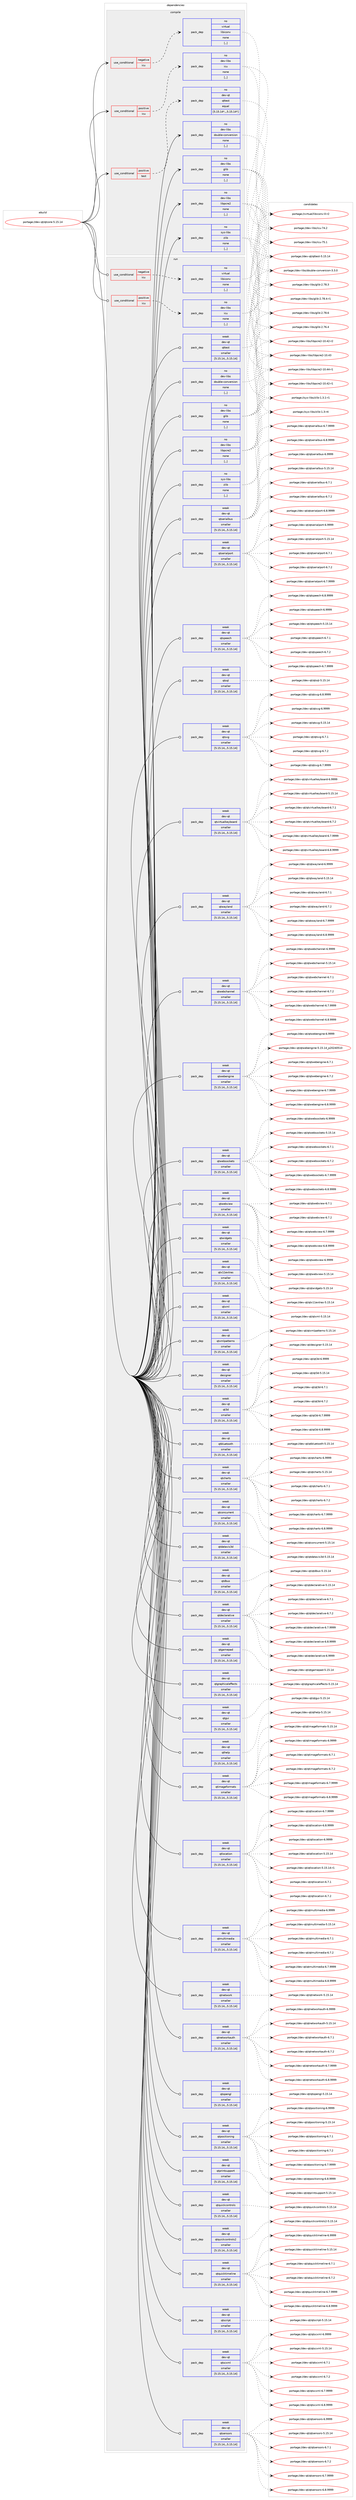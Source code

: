 digraph prolog {

# *************
# Graph options
# *************

newrank=true;
concentrate=true;
compound=true;
graph [rankdir=LR,fontname=Helvetica,fontsize=10,ranksep=1.5];#, ranksep=2.5, nodesep=0.2];
edge  [arrowhead=vee];
node  [fontname=Helvetica,fontsize=10];

# **********
# The ebuild
# **********

subgraph cluster_leftcol {
color=gray;
rank=same;
label=<<i>ebuild</i>>;
id [label="portage://dev-qt/qtcore-5.15.14", color=red, width=4, href="../dev-qt/qtcore-5.15.14.svg"];
}

# ****************
# The dependencies
# ****************

subgraph cluster_midcol {
color=gray;
label=<<i>dependencies</i>>;
subgraph cluster_compile {
fillcolor="#eeeeee";
style=filled;
label=<<i>compile</i>>;
subgraph cond40726 {
dependency165395 [label=<<TABLE BORDER="0" CELLBORDER="1" CELLSPACING="0" CELLPADDING="4"><TR><TD ROWSPAN="3" CELLPADDING="10">use_conditional</TD></TR><TR><TD>negative</TD></TR><TR><TD>icu</TD></TR></TABLE>>, shape=none, color=red];
subgraph pack123429 {
dependency165396 [label=<<TABLE BORDER="0" CELLBORDER="1" CELLSPACING="0" CELLPADDING="4" WIDTH="220"><TR><TD ROWSPAN="6" CELLPADDING="30">pack_dep</TD></TR><TR><TD WIDTH="110">no</TD></TR><TR><TD>virtual</TD></TR><TR><TD>libiconv</TD></TR><TR><TD>none</TD></TR><TR><TD>[,,]</TD></TR></TABLE>>, shape=none, color=blue];
}
dependency165395:e -> dependency165396:w [weight=20,style="dashed",arrowhead="vee"];
}
id:e -> dependency165395:w [weight=20,style="solid",arrowhead="vee"];
subgraph cond40727 {
dependency165397 [label=<<TABLE BORDER="0" CELLBORDER="1" CELLSPACING="0" CELLPADDING="4"><TR><TD ROWSPAN="3" CELLPADDING="10">use_conditional</TD></TR><TR><TD>positive</TD></TR><TR><TD>icu</TD></TR></TABLE>>, shape=none, color=red];
subgraph pack123430 {
dependency165398 [label=<<TABLE BORDER="0" CELLBORDER="1" CELLSPACING="0" CELLPADDING="4" WIDTH="220"><TR><TD ROWSPAN="6" CELLPADDING="30">pack_dep</TD></TR><TR><TD WIDTH="110">no</TD></TR><TR><TD>dev-libs</TD></TR><TR><TD>icu</TD></TR><TR><TD>none</TD></TR><TR><TD>[,,]</TD></TR></TABLE>>, shape=none, color=blue];
}
dependency165397:e -> dependency165398:w [weight=20,style="dashed",arrowhead="vee"];
}
id:e -> dependency165397:w [weight=20,style="solid",arrowhead="vee"];
subgraph cond40728 {
dependency165399 [label=<<TABLE BORDER="0" CELLBORDER="1" CELLSPACING="0" CELLPADDING="4"><TR><TD ROWSPAN="3" CELLPADDING="10">use_conditional</TD></TR><TR><TD>positive</TD></TR><TR><TD>test</TD></TR></TABLE>>, shape=none, color=red];
subgraph pack123431 {
dependency165400 [label=<<TABLE BORDER="0" CELLBORDER="1" CELLSPACING="0" CELLPADDING="4" WIDTH="220"><TR><TD ROWSPAN="6" CELLPADDING="30">pack_dep</TD></TR><TR><TD WIDTH="110">no</TD></TR><TR><TD>dev-qt</TD></TR><TR><TD>qttest</TD></TR><TR><TD>equal</TD></TR><TR><TD>[5.15.14*,,,5.15.14*]</TD></TR></TABLE>>, shape=none, color=blue];
}
dependency165399:e -> dependency165400:w [weight=20,style="dashed",arrowhead="vee"];
}
id:e -> dependency165399:w [weight=20,style="solid",arrowhead="vee"];
subgraph pack123432 {
dependency165401 [label=<<TABLE BORDER="0" CELLBORDER="1" CELLSPACING="0" CELLPADDING="4" WIDTH="220"><TR><TD ROWSPAN="6" CELLPADDING="30">pack_dep</TD></TR><TR><TD WIDTH="110">no</TD></TR><TR><TD>dev-libs</TD></TR><TR><TD>double-conversion</TD></TR><TR><TD>none</TD></TR><TR><TD>[,,]</TD></TR></TABLE>>, shape=none, color=blue];
}
id:e -> dependency165401:w [weight=20,style="solid",arrowhead="vee"];
subgraph pack123433 {
dependency165402 [label=<<TABLE BORDER="0" CELLBORDER="1" CELLSPACING="0" CELLPADDING="4" WIDTH="220"><TR><TD ROWSPAN="6" CELLPADDING="30">pack_dep</TD></TR><TR><TD WIDTH="110">no</TD></TR><TR><TD>dev-libs</TD></TR><TR><TD>glib</TD></TR><TR><TD>none</TD></TR><TR><TD>[,,]</TD></TR></TABLE>>, shape=none, color=blue];
}
id:e -> dependency165402:w [weight=20,style="solid",arrowhead="vee"];
subgraph pack123434 {
dependency165403 [label=<<TABLE BORDER="0" CELLBORDER="1" CELLSPACING="0" CELLPADDING="4" WIDTH="220"><TR><TD ROWSPAN="6" CELLPADDING="30">pack_dep</TD></TR><TR><TD WIDTH="110">no</TD></TR><TR><TD>dev-libs</TD></TR><TR><TD>libpcre2</TD></TR><TR><TD>none</TD></TR><TR><TD>[,,]</TD></TR></TABLE>>, shape=none, color=blue];
}
id:e -> dependency165403:w [weight=20,style="solid",arrowhead="vee"];
subgraph pack123435 {
dependency165404 [label=<<TABLE BORDER="0" CELLBORDER="1" CELLSPACING="0" CELLPADDING="4" WIDTH="220"><TR><TD ROWSPAN="6" CELLPADDING="30">pack_dep</TD></TR><TR><TD WIDTH="110">no</TD></TR><TR><TD>sys-libs</TD></TR><TR><TD>zlib</TD></TR><TR><TD>none</TD></TR><TR><TD>[,,]</TD></TR></TABLE>>, shape=none, color=blue];
}
id:e -> dependency165404:w [weight=20,style="solid",arrowhead="vee"];
}
subgraph cluster_compileandrun {
fillcolor="#eeeeee";
style=filled;
label=<<i>compile and run</i>>;
}
subgraph cluster_run {
fillcolor="#eeeeee";
style=filled;
label=<<i>run</i>>;
subgraph cond40729 {
dependency165405 [label=<<TABLE BORDER="0" CELLBORDER="1" CELLSPACING="0" CELLPADDING="4"><TR><TD ROWSPAN="3" CELLPADDING="10">use_conditional</TD></TR><TR><TD>negative</TD></TR><TR><TD>icu</TD></TR></TABLE>>, shape=none, color=red];
subgraph pack123436 {
dependency165406 [label=<<TABLE BORDER="0" CELLBORDER="1" CELLSPACING="0" CELLPADDING="4" WIDTH="220"><TR><TD ROWSPAN="6" CELLPADDING="30">pack_dep</TD></TR><TR><TD WIDTH="110">no</TD></TR><TR><TD>virtual</TD></TR><TR><TD>libiconv</TD></TR><TR><TD>none</TD></TR><TR><TD>[,,]</TD></TR></TABLE>>, shape=none, color=blue];
}
dependency165405:e -> dependency165406:w [weight=20,style="dashed",arrowhead="vee"];
}
id:e -> dependency165405:w [weight=20,style="solid",arrowhead="odot"];
subgraph cond40730 {
dependency165407 [label=<<TABLE BORDER="0" CELLBORDER="1" CELLSPACING="0" CELLPADDING="4"><TR><TD ROWSPAN="3" CELLPADDING="10">use_conditional</TD></TR><TR><TD>positive</TD></TR><TR><TD>icu</TD></TR></TABLE>>, shape=none, color=red];
subgraph pack123437 {
dependency165408 [label=<<TABLE BORDER="0" CELLBORDER="1" CELLSPACING="0" CELLPADDING="4" WIDTH="220"><TR><TD ROWSPAN="6" CELLPADDING="30">pack_dep</TD></TR><TR><TD WIDTH="110">no</TD></TR><TR><TD>dev-libs</TD></TR><TR><TD>icu</TD></TR><TR><TD>none</TD></TR><TR><TD>[,,]</TD></TR></TABLE>>, shape=none, color=blue];
}
dependency165407:e -> dependency165408:w [weight=20,style="dashed",arrowhead="vee"];
}
id:e -> dependency165407:w [weight=20,style="solid",arrowhead="odot"];
subgraph pack123438 {
dependency165409 [label=<<TABLE BORDER="0" CELLBORDER="1" CELLSPACING="0" CELLPADDING="4" WIDTH="220"><TR><TD ROWSPAN="6" CELLPADDING="30">pack_dep</TD></TR><TR><TD WIDTH="110">no</TD></TR><TR><TD>dev-libs</TD></TR><TR><TD>double-conversion</TD></TR><TR><TD>none</TD></TR><TR><TD>[,,]</TD></TR></TABLE>>, shape=none, color=blue];
}
id:e -> dependency165409:w [weight=20,style="solid",arrowhead="odot"];
subgraph pack123439 {
dependency165410 [label=<<TABLE BORDER="0" CELLBORDER="1" CELLSPACING="0" CELLPADDING="4" WIDTH="220"><TR><TD ROWSPAN="6" CELLPADDING="30">pack_dep</TD></TR><TR><TD WIDTH="110">no</TD></TR><TR><TD>dev-libs</TD></TR><TR><TD>glib</TD></TR><TR><TD>none</TD></TR><TR><TD>[,,]</TD></TR></TABLE>>, shape=none, color=blue];
}
id:e -> dependency165410:w [weight=20,style="solid",arrowhead="odot"];
subgraph pack123440 {
dependency165411 [label=<<TABLE BORDER="0" CELLBORDER="1" CELLSPACING="0" CELLPADDING="4" WIDTH="220"><TR><TD ROWSPAN="6" CELLPADDING="30">pack_dep</TD></TR><TR><TD WIDTH="110">no</TD></TR><TR><TD>dev-libs</TD></TR><TR><TD>libpcre2</TD></TR><TR><TD>none</TD></TR><TR><TD>[,,]</TD></TR></TABLE>>, shape=none, color=blue];
}
id:e -> dependency165411:w [weight=20,style="solid",arrowhead="odot"];
subgraph pack123441 {
dependency165412 [label=<<TABLE BORDER="0" CELLBORDER="1" CELLSPACING="0" CELLPADDING="4" WIDTH="220"><TR><TD ROWSPAN="6" CELLPADDING="30">pack_dep</TD></TR><TR><TD WIDTH="110">no</TD></TR><TR><TD>sys-libs</TD></TR><TR><TD>zlib</TD></TR><TR><TD>none</TD></TR><TR><TD>[,,]</TD></TR></TABLE>>, shape=none, color=blue];
}
id:e -> dependency165412:w [weight=20,style="solid",arrowhead="odot"];
subgraph pack123442 {
dependency165413 [label=<<TABLE BORDER="0" CELLBORDER="1" CELLSPACING="0" CELLPADDING="4" WIDTH="220"><TR><TD ROWSPAN="6" CELLPADDING="30">pack_dep</TD></TR><TR><TD WIDTH="110">weak</TD></TR><TR><TD>dev-qt</TD></TR><TR><TD>designer</TD></TR><TR><TD>smaller</TD></TR><TR><TD>[5.15.14,,,5.15.14]</TD></TR></TABLE>>, shape=none, color=blue];
}
id:e -> dependency165413:w [weight=20,style="solid",arrowhead="odot"];
subgraph pack123443 {
dependency165414 [label=<<TABLE BORDER="0" CELLBORDER="1" CELLSPACING="0" CELLPADDING="4" WIDTH="220"><TR><TD ROWSPAN="6" CELLPADDING="30">pack_dep</TD></TR><TR><TD WIDTH="110">weak</TD></TR><TR><TD>dev-qt</TD></TR><TR><TD>qt3d</TD></TR><TR><TD>smaller</TD></TR><TR><TD>[5.15.14,,,5.15.14]</TD></TR></TABLE>>, shape=none, color=blue];
}
id:e -> dependency165414:w [weight=20,style="solid",arrowhead="odot"];
subgraph pack123444 {
dependency165415 [label=<<TABLE BORDER="0" CELLBORDER="1" CELLSPACING="0" CELLPADDING="4" WIDTH="220"><TR><TD ROWSPAN="6" CELLPADDING="30">pack_dep</TD></TR><TR><TD WIDTH="110">weak</TD></TR><TR><TD>dev-qt</TD></TR><TR><TD>qtbluetooth</TD></TR><TR><TD>smaller</TD></TR><TR><TD>[5.15.14,,,5.15.14]</TD></TR></TABLE>>, shape=none, color=blue];
}
id:e -> dependency165415:w [weight=20,style="solid",arrowhead="odot"];
subgraph pack123445 {
dependency165416 [label=<<TABLE BORDER="0" CELLBORDER="1" CELLSPACING="0" CELLPADDING="4" WIDTH="220"><TR><TD ROWSPAN="6" CELLPADDING="30">pack_dep</TD></TR><TR><TD WIDTH="110">weak</TD></TR><TR><TD>dev-qt</TD></TR><TR><TD>qtcharts</TD></TR><TR><TD>smaller</TD></TR><TR><TD>[5.15.14,,,5.15.14]</TD></TR></TABLE>>, shape=none, color=blue];
}
id:e -> dependency165416:w [weight=20,style="solid",arrowhead="odot"];
subgraph pack123446 {
dependency165417 [label=<<TABLE BORDER="0" CELLBORDER="1" CELLSPACING="0" CELLPADDING="4" WIDTH="220"><TR><TD ROWSPAN="6" CELLPADDING="30">pack_dep</TD></TR><TR><TD WIDTH="110">weak</TD></TR><TR><TD>dev-qt</TD></TR><TR><TD>qtconcurrent</TD></TR><TR><TD>smaller</TD></TR><TR><TD>[5.15.14,,,5.15.14]</TD></TR></TABLE>>, shape=none, color=blue];
}
id:e -> dependency165417:w [weight=20,style="solid",arrowhead="odot"];
subgraph pack123447 {
dependency165418 [label=<<TABLE BORDER="0" CELLBORDER="1" CELLSPACING="0" CELLPADDING="4" WIDTH="220"><TR><TD ROWSPAN="6" CELLPADDING="30">pack_dep</TD></TR><TR><TD WIDTH="110">weak</TD></TR><TR><TD>dev-qt</TD></TR><TR><TD>qtdatavis3d</TD></TR><TR><TD>smaller</TD></TR><TR><TD>[5.15.14,,,5.15.14]</TD></TR></TABLE>>, shape=none, color=blue];
}
id:e -> dependency165418:w [weight=20,style="solid",arrowhead="odot"];
subgraph pack123448 {
dependency165419 [label=<<TABLE BORDER="0" CELLBORDER="1" CELLSPACING="0" CELLPADDING="4" WIDTH="220"><TR><TD ROWSPAN="6" CELLPADDING="30">pack_dep</TD></TR><TR><TD WIDTH="110">weak</TD></TR><TR><TD>dev-qt</TD></TR><TR><TD>qtdbus</TD></TR><TR><TD>smaller</TD></TR><TR><TD>[5.15.14,,,5.15.14]</TD></TR></TABLE>>, shape=none, color=blue];
}
id:e -> dependency165419:w [weight=20,style="solid",arrowhead="odot"];
subgraph pack123449 {
dependency165420 [label=<<TABLE BORDER="0" CELLBORDER="1" CELLSPACING="0" CELLPADDING="4" WIDTH="220"><TR><TD ROWSPAN="6" CELLPADDING="30">pack_dep</TD></TR><TR><TD WIDTH="110">weak</TD></TR><TR><TD>dev-qt</TD></TR><TR><TD>qtdeclarative</TD></TR><TR><TD>smaller</TD></TR><TR><TD>[5.15.14,,,5.15.14]</TD></TR></TABLE>>, shape=none, color=blue];
}
id:e -> dependency165420:w [weight=20,style="solid",arrowhead="odot"];
subgraph pack123450 {
dependency165421 [label=<<TABLE BORDER="0" CELLBORDER="1" CELLSPACING="0" CELLPADDING="4" WIDTH="220"><TR><TD ROWSPAN="6" CELLPADDING="30">pack_dep</TD></TR><TR><TD WIDTH="110">weak</TD></TR><TR><TD>dev-qt</TD></TR><TR><TD>qtgamepad</TD></TR><TR><TD>smaller</TD></TR><TR><TD>[5.15.14,,,5.15.14]</TD></TR></TABLE>>, shape=none, color=blue];
}
id:e -> dependency165421:w [weight=20,style="solid",arrowhead="odot"];
subgraph pack123451 {
dependency165422 [label=<<TABLE BORDER="0" CELLBORDER="1" CELLSPACING="0" CELLPADDING="4" WIDTH="220"><TR><TD ROWSPAN="6" CELLPADDING="30">pack_dep</TD></TR><TR><TD WIDTH="110">weak</TD></TR><TR><TD>dev-qt</TD></TR><TR><TD>qtgraphicaleffects</TD></TR><TR><TD>smaller</TD></TR><TR><TD>[5.15.14,,,5.15.14]</TD></TR></TABLE>>, shape=none, color=blue];
}
id:e -> dependency165422:w [weight=20,style="solid",arrowhead="odot"];
subgraph pack123452 {
dependency165423 [label=<<TABLE BORDER="0" CELLBORDER="1" CELLSPACING="0" CELLPADDING="4" WIDTH="220"><TR><TD ROWSPAN="6" CELLPADDING="30">pack_dep</TD></TR><TR><TD WIDTH="110">weak</TD></TR><TR><TD>dev-qt</TD></TR><TR><TD>qtgui</TD></TR><TR><TD>smaller</TD></TR><TR><TD>[5.15.14,,,5.15.14]</TD></TR></TABLE>>, shape=none, color=blue];
}
id:e -> dependency165423:w [weight=20,style="solid",arrowhead="odot"];
subgraph pack123453 {
dependency165424 [label=<<TABLE BORDER="0" CELLBORDER="1" CELLSPACING="0" CELLPADDING="4" WIDTH="220"><TR><TD ROWSPAN="6" CELLPADDING="30">pack_dep</TD></TR><TR><TD WIDTH="110">weak</TD></TR><TR><TD>dev-qt</TD></TR><TR><TD>qthelp</TD></TR><TR><TD>smaller</TD></TR><TR><TD>[5.15.14,,,5.15.14]</TD></TR></TABLE>>, shape=none, color=blue];
}
id:e -> dependency165424:w [weight=20,style="solid",arrowhead="odot"];
subgraph pack123454 {
dependency165425 [label=<<TABLE BORDER="0" CELLBORDER="1" CELLSPACING="0" CELLPADDING="4" WIDTH="220"><TR><TD ROWSPAN="6" CELLPADDING="30">pack_dep</TD></TR><TR><TD WIDTH="110">weak</TD></TR><TR><TD>dev-qt</TD></TR><TR><TD>qtimageformats</TD></TR><TR><TD>smaller</TD></TR><TR><TD>[5.15.14,,,5.15.14]</TD></TR></TABLE>>, shape=none, color=blue];
}
id:e -> dependency165425:w [weight=20,style="solid",arrowhead="odot"];
subgraph pack123455 {
dependency165426 [label=<<TABLE BORDER="0" CELLBORDER="1" CELLSPACING="0" CELLPADDING="4" WIDTH="220"><TR><TD ROWSPAN="6" CELLPADDING="30">pack_dep</TD></TR><TR><TD WIDTH="110">weak</TD></TR><TR><TD>dev-qt</TD></TR><TR><TD>qtlocation</TD></TR><TR><TD>smaller</TD></TR><TR><TD>[5.15.14,,,5.15.14]</TD></TR></TABLE>>, shape=none, color=blue];
}
id:e -> dependency165426:w [weight=20,style="solid",arrowhead="odot"];
subgraph pack123456 {
dependency165427 [label=<<TABLE BORDER="0" CELLBORDER="1" CELLSPACING="0" CELLPADDING="4" WIDTH="220"><TR><TD ROWSPAN="6" CELLPADDING="30">pack_dep</TD></TR><TR><TD WIDTH="110">weak</TD></TR><TR><TD>dev-qt</TD></TR><TR><TD>qtmultimedia</TD></TR><TR><TD>smaller</TD></TR><TR><TD>[5.15.14,,,5.15.14]</TD></TR></TABLE>>, shape=none, color=blue];
}
id:e -> dependency165427:w [weight=20,style="solid",arrowhead="odot"];
subgraph pack123457 {
dependency165428 [label=<<TABLE BORDER="0" CELLBORDER="1" CELLSPACING="0" CELLPADDING="4" WIDTH="220"><TR><TD ROWSPAN="6" CELLPADDING="30">pack_dep</TD></TR><TR><TD WIDTH="110">weak</TD></TR><TR><TD>dev-qt</TD></TR><TR><TD>qtnetwork</TD></TR><TR><TD>smaller</TD></TR><TR><TD>[5.15.14,,,5.15.14]</TD></TR></TABLE>>, shape=none, color=blue];
}
id:e -> dependency165428:w [weight=20,style="solid",arrowhead="odot"];
subgraph pack123458 {
dependency165429 [label=<<TABLE BORDER="0" CELLBORDER="1" CELLSPACING="0" CELLPADDING="4" WIDTH="220"><TR><TD ROWSPAN="6" CELLPADDING="30">pack_dep</TD></TR><TR><TD WIDTH="110">weak</TD></TR><TR><TD>dev-qt</TD></TR><TR><TD>qtnetworkauth</TD></TR><TR><TD>smaller</TD></TR><TR><TD>[5.15.14,,,5.15.14]</TD></TR></TABLE>>, shape=none, color=blue];
}
id:e -> dependency165429:w [weight=20,style="solid",arrowhead="odot"];
subgraph pack123459 {
dependency165430 [label=<<TABLE BORDER="0" CELLBORDER="1" CELLSPACING="0" CELLPADDING="4" WIDTH="220"><TR><TD ROWSPAN="6" CELLPADDING="30">pack_dep</TD></TR><TR><TD WIDTH="110">weak</TD></TR><TR><TD>dev-qt</TD></TR><TR><TD>qtopengl</TD></TR><TR><TD>smaller</TD></TR><TR><TD>[5.15.14,,,5.15.14]</TD></TR></TABLE>>, shape=none, color=blue];
}
id:e -> dependency165430:w [weight=20,style="solid",arrowhead="odot"];
subgraph pack123460 {
dependency165431 [label=<<TABLE BORDER="0" CELLBORDER="1" CELLSPACING="0" CELLPADDING="4" WIDTH="220"><TR><TD ROWSPAN="6" CELLPADDING="30">pack_dep</TD></TR><TR><TD WIDTH="110">weak</TD></TR><TR><TD>dev-qt</TD></TR><TR><TD>qtpositioning</TD></TR><TR><TD>smaller</TD></TR><TR><TD>[5.15.14,,,5.15.14]</TD></TR></TABLE>>, shape=none, color=blue];
}
id:e -> dependency165431:w [weight=20,style="solid",arrowhead="odot"];
subgraph pack123461 {
dependency165432 [label=<<TABLE BORDER="0" CELLBORDER="1" CELLSPACING="0" CELLPADDING="4" WIDTH="220"><TR><TD ROWSPAN="6" CELLPADDING="30">pack_dep</TD></TR><TR><TD WIDTH="110">weak</TD></TR><TR><TD>dev-qt</TD></TR><TR><TD>qtprintsupport</TD></TR><TR><TD>smaller</TD></TR><TR><TD>[5.15.14,,,5.15.14]</TD></TR></TABLE>>, shape=none, color=blue];
}
id:e -> dependency165432:w [weight=20,style="solid",arrowhead="odot"];
subgraph pack123462 {
dependency165433 [label=<<TABLE BORDER="0" CELLBORDER="1" CELLSPACING="0" CELLPADDING="4" WIDTH="220"><TR><TD ROWSPAN="6" CELLPADDING="30">pack_dep</TD></TR><TR><TD WIDTH="110">weak</TD></TR><TR><TD>dev-qt</TD></TR><TR><TD>qtquickcontrols</TD></TR><TR><TD>smaller</TD></TR><TR><TD>[5.15.14,,,5.15.14]</TD></TR></TABLE>>, shape=none, color=blue];
}
id:e -> dependency165433:w [weight=20,style="solid",arrowhead="odot"];
subgraph pack123463 {
dependency165434 [label=<<TABLE BORDER="0" CELLBORDER="1" CELLSPACING="0" CELLPADDING="4" WIDTH="220"><TR><TD ROWSPAN="6" CELLPADDING="30">pack_dep</TD></TR><TR><TD WIDTH="110">weak</TD></TR><TR><TD>dev-qt</TD></TR><TR><TD>qtquickcontrols2</TD></TR><TR><TD>smaller</TD></TR><TR><TD>[5.15.14,,,5.15.14]</TD></TR></TABLE>>, shape=none, color=blue];
}
id:e -> dependency165434:w [weight=20,style="solid",arrowhead="odot"];
subgraph pack123464 {
dependency165435 [label=<<TABLE BORDER="0" CELLBORDER="1" CELLSPACING="0" CELLPADDING="4" WIDTH="220"><TR><TD ROWSPAN="6" CELLPADDING="30">pack_dep</TD></TR><TR><TD WIDTH="110">weak</TD></TR><TR><TD>dev-qt</TD></TR><TR><TD>qtquicktimeline</TD></TR><TR><TD>smaller</TD></TR><TR><TD>[5.15.14,,,5.15.14]</TD></TR></TABLE>>, shape=none, color=blue];
}
id:e -> dependency165435:w [weight=20,style="solid",arrowhead="odot"];
subgraph pack123465 {
dependency165436 [label=<<TABLE BORDER="0" CELLBORDER="1" CELLSPACING="0" CELLPADDING="4" WIDTH="220"><TR><TD ROWSPAN="6" CELLPADDING="30">pack_dep</TD></TR><TR><TD WIDTH="110">weak</TD></TR><TR><TD>dev-qt</TD></TR><TR><TD>qtscript</TD></TR><TR><TD>smaller</TD></TR><TR><TD>[5.15.14,,,5.15.14]</TD></TR></TABLE>>, shape=none, color=blue];
}
id:e -> dependency165436:w [weight=20,style="solid",arrowhead="odot"];
subgraph pack123466 {
dependency165437 [label=<<TABLE BORDER="0" CELLBORDER="1" CELLSPACING="0" CELLPADDING="4" WIDTH="220"><TR><TD ROWSPAN="6" CELLPADDING="30">pack_dep</TD></TR><TR><TD WIDTH="110">weak</TD></TR><TR><TD>dev-qt</TD></TR><TR><TD>qtscxml</TD></TR><TR><TD>smaller</TD></TR><TR><TD>[5.15.14,,,5.15.14]</TD></TR></TABLE>>, shape=none, color=blue];
}
id:e -> dependency165437:w [weight=20,style="solid",arrowhead="odot"];
subgraph pack123467 {
dependency165438 [label=<<TABLE BORDER="0" CELLBORDER="1" CELLSPACING="0" CELLPADDING="4" WIDTH="220"><TR><TD ROWSPAN="6" CELLPADDING="30">pack_dep</TD></TR><TR><TD WIDTH="110">weak</TD></TR><TR><TD>dev-qt</TD></TR><TR><TD>qtsensors</TD></TR><TR><TD>smaller</TD></TR><TR><TD>[5.15.14,,,5.15.14]</TD></TR></TABLE>>, shape=none, color=blue];
}
id:e -> dependency165438:w [weight=20,style="solid",arrowhead="odot"];
subgraph pack123468 {
dependency165439 [label=<<TABLE BORDER="0" CELLBORDER="1" CELLSPACING="0" CELLPADDING="4" WIDTH="220"><TR><TD ROWSPAN="6" CELLPADDING="30">pack_dep</TD></TR><TR><TD WIDTH="110">weak</TD></TR><TR><TD>dev-qt</TD></TR><TR><TD>qtserialbus</TD></TR><TR><TD>smaller</TD></TR><TR><TD>[5.15.14,,,5.15.14]</TD></TR></TABLE>>, shape=none, color=blue];
}
id:e -> dependency165439:w [weight=20,style="solid",arrowhead="odot"];
subgraph pack123469 {
dependency165440 [label=<<TABLE BORDER="0" CELLBORDER="1" CELLSPACING="0" CELLPADDING="4" WIDTH="220"><TR><TD ROWSPAN="6" CELLPADDING="30">pack_dep</TD></TR><TR><TD WIDTH="110">weak</TD></TR><TR><TD>dev-qt</TD></TR><TR><TD>qtserialport</TD></TR><TR><TD>smaller</TD></TR><TR><TD>[5.15.14,,,5.15.14]</TD></TR></TABLE>>, shape=none, color=blue];
}
id:e -> dependency165440:w [weight=20,style="solid",arrowhead="odot"];
subgraph pack123470 {
dependency165441 [label=<<TABLE BORDER="0" CELLBORDER="1" CELLSPACING="0" CELLPADDING="4" WIDTH="220"><TR><TD ROWSPAN="6" CELLPADDING="30">pack_dep</TD></TR><TR><TD WIDTH="110">weak</TD></TR><TR><TD>dev-qt</TD></TR><TR><TD>qtspeech</TD></TR><TR><TD>smaller</TD></TR><TR><TD>[5.15.14,,,5.15.14]</TD></TR></TABLE>>, shape=none, color=blue];
}
id:e -> dependency165441:w [weight=20,style="solid",arrowhead="odot"];
subgraph pack123471 {
dependency165442 [label=<<TABLE BORDER="0" CELLBORDER="1" CELLSPACING="0" CELLPADDING="4" WIDTH="220"><TR><TD ROWSPAN="6" CELLPADDING="30">pack_dep</TD></TR><TR><TD WIDTH="110">weak</TD></TR><TR><TD>dev-qt</TD></TR><TR><TD>qtsql</TD></TR><TR><TD>smaller</TD></TR><TR><TD>[5.15.14,,,5.15.14]</TD></TR></TABLE>>, shape=none, color=blue];
}
id:e -> dependency165442:w [weight=20,style="solid",arrowhead="odot"];
subgraph pack123472 {
dependency165443 [label=<<TABLE BORDER="0" CELLBORDER="1" CELLSPACING="0" CELLPADDING="4" WIDTH="220"><TR><TD ROWSPAN="6" CELLPADDING="30">pack_dep</TD></TR><TR><TD WIDTH="110">weak</TD></TR><TR><TD>dev-qt</TD></TR><TR><TD>qtsvg</TD></TR><TR><TD>smaller</TD></TR><TR><TD>[5.15.14,,,5.15.14]</TD></TR></TABLE>>, shape=none, color=blue];
}
id:e -> dependency165443:w [weight=20,style="solid",arrowhead="odot"];
subgraph pack123473 {
dependency165444 [label=<<TABLE BORDER="0" CELLBORDER="1" CELLSPACING="0" CELLPADDING="4" WIDTH="220"><TR><TD ROWSPAN="6" CELLPADDING="30">pack_dep</TD></TR><TR><TD WIDTH="110">weak</TD></TR><TR><TD>dev-qt</TD></TR><TR><TD>qttest</TD></TR><TR><TD>smaller</TD></TR><TR><TD>[5.15.14,,,5.15.14]</TD></TR></TABLE>>, shape=none, color=blue];
}
id:e -> dependency165444:w [weight=20,style="solid",arrowhead="odot"];
subgraph pack123474 {
dependency165445 [label=<<TABLE BORDER="0" CELLBORDER="1" CELLSPACING="0" CELLPADDING="4" WIDTH="220"><TR><TD ROWSPAN="6" CELLPADDING="30">pack_dep</TD></TR><TR><TD WIDTH="110">weak</TD></TR><TR><TD>dev-qt</TD></TR><TR><TD>qtvirtualkeyboard</TD></TR><TR><TD>smaller</TD></TR><TR><TD>[5.15.14,,,5.15.14]</TD></TR></TABLE>>, shape=none, color=blue];
}
id:e -> dependency165445:w [weight=20,style="solid",arrowhead="odot"];
subgraph pack123475 {
dependency165446 [label=<<TABLE BORDER="0" CELLBORDER="1" CELLSPACING="0" CELLPADDING="4" WIDTH="220"><TR><TD ROWSPAN="6" CELLPADDING="30">pack_dep</TD></TR><TR><TD WIDTH="110">weak</TD></TR><TR><TD>dev-qt</TD></TR><TR><TD>qtwayland</TD></TR><TR><TD>smaller</TD></TR><TR><TD>[5.15.14,,,5.15.14]</TD></TR></TABLE>>, shape=none, color=blue];
}
id:e -> dependency165446:w [weight=20,style="solid",arrowhead="odot"];
subgraph pack123476 {
dependency165447 [label=<<TABLE BORDER="0" CELLBORDER="1" CELLSPACING="0" CELLPADDING="4" WIDTH="220"><TR><TD ROWSPAN="6" CELLPADDING="30">pack_dep</TD></TR><TR><TD WIDTH="110">weak</TD></TR><TR><TD>dev-qt</TD></TR><TR><TD>qtwebchannel</TD></TR><TR><TD>smaller</TD></TR><TR><TD>[5.15.14,,,5.15.14]</TD></TR></TABLE>>, shape=none, color=blue];
}
id:e -> dependency165447:w [weight=20,style="solid",arrowhead="odot"];
subgraph pack123477 {
dependency165448 [label=<<TABLE BORDER="0" CELLBORDER="1" CELLSPACING="0" CELLPADDING="4" WIDTH="220"><TR><TD ROWSPAN="6" CELLPADDING="30">pack_dep</TD></TR><TR><TD WIDTH="110">weak</TD></TR><TR><TD>dev-qt</TD></TR><TR><TD>qtwebengine</TD></TR><TR><TD>smaller</TD></TR><TR><TD>[5.15.14,,,5.15.14]</TD></TR></TABLE>>, shape=none, color=blue];
}
id:e -> dependency165448:w [weight=20,style="solid",arrowhead="odot"];
subgraph pack123478 {
dependency165449 [label=<<TABLE BORDER="0" CELLBORDER="1" CELLSPACING="0" CELLPADDING="4" WIDTH="220"><TR><TD ROWSPAN="6" CELLPADDING="30">pack_dep</TD></TR><TR><TD WIDTH="110">weak</TD></TR><TR><TD>dev-qt</TD></TR><TR><TD>qtwebsockets</TD></TR><TR><TD>smaller</TD></TR><TR><TD>[5.15.14,,,5.15.14]</TD></TR></TABLE>>, shape=none, color=blue];
}
id:e -> dependency165449:w [weight=20,style="solid",arrowhead="odot"];
subgraph pack123479 {
dependency165450 [label=<<TABLE BORDER="0" CELLBORDER="1" CELLSPACING="0" CELLPADDING="4" WIDTH="220"><TR><TD ROWSPAN="6" CELLPADDING="30">pack_dep</TD></TR><TR><TD WIDTH="110">weak</TD></TR><TR><TD>dev-qt</TD></TR><TR><TD>qtwebview</TD></TR><TR><TD>smaller</TD></TR><TR><TD>[5.15.14,,,5.15.14]</TD></TR></TABLE>>, shape=none, color=blue];
}
id:e -> dependency165450:w [weight=20,style="solid",arrowhead="odot"];
subgraph pack123480 {
dependency165451 [label=<<TABLE BORDER="0" CELLBORDER="1" CELLSPACING="0" CELLPADDING="4" WIDTH="220"><TR><TD ROWSPAN="6" CELLPADDING="30">pack_dep</TD></TR><TR><TD WIDTH="110">weak</TD></TR><TR><TD>dev-qt</TD></TR><TR><TD>qtwidgets</TD></TR><TR><TD>smaller</TD></TR><TR><TD>[5.15.14,,,5.15.14]</TD></TR></TABLE>>, shape=none, color=blue];
}
id:e -> dependency165451:w [weight=20,style="solid",arrowhead="odot"];
subgraph pack123481 {
dependency165452 [label=<<TABLE BORDER="0" CELLBORDER="1" CELLSPACING="0" CELLPADDING="4" WIDTH="220"><TR><TD ROWSPAN="6" CELLPADDING="30">pack_dep</TD></TR><TR><TD WIDTH="110">weak</TD></TR><TR><TD>dev-qt</TD></TR><TR><TD>qtx11extras</TD></TR><TR><TD>smaller</TD></TR><TR><TD>[5.15.14,,,5.15.14]</TD></TR></TABLE>>, shape=none, color=blue];
}
id:e -> dependency165452:w [weight=20,style="solid",arrowhead="odot"];
subgraph pack123482 {
dependency165453 [label=<<TABLE BORDER="0" CELLBORDER="1" CELLSPACING="0" CELLPADDING="4" WIDTH="220"><TR><TD ROWSPAN="6" CELLPADDING="30">pack_dep</TD></TR><TR><TD WIDTH="110">weak</TD></TR><TR><TD>dev-qt</TD></TR><TR><TD>qtxml</TD></TR><TR><TD>smaller</TD></TR><TR><TD>[5.15.14,,,5.15.14]</TD></TR></TABLE>>, shape=none, color=blue];
}
id:e -> dependency165453:w [weight=20,style="solid",arrowhead="odot"];
subgraph pack123483 {
dependency165454 [label=<<TABLE BORDER="0" CELLBORDER="1" CELLSPACING="0" CELLPADDING="4" WIDTH="220"><TR><TD ROWSPAN="6" CELLPADDING="30">pack_dep</TD></TR><TR><TD WIDTH="110">weak</TD></TR><TR><TD>dev-qt</TD></TR><TR><TD>qtxmlpatterns</TD></TR><TR><TD>smaller</TD></TR><TR><TD>[5.15.14,,,5.15.14]</TD></TR></TABLE>>, shape=none, color=blue];
}
id:e -> dependency165454:w [weight=20,style="solid",arrowhead="odot"];
}
}

# **************
# The candidates
# **************

subgraph cluster_choices {
rank=same;
color=gray;
label=<<i>candidates</i>>;

subgraph choice123429 {
color=black;
nodesep=1;
choice1181051141161179710847108105981059911111011845484511450 [label="portage://virtual/libiconv-0-r2", color=red, width=4,href="../virtual/libiconv-0-r2.svg"];
dependency165396:e -> choice1181051141161179710847108105981059911111011845484511450:w [style=dotted,weight="100"];
}
subgraph choice123430 {
color=black;
nodesep=1;
choice100101118451081059811547105991174555524650 [label="portage://dev-libs/icu-74.2", color=red, width=4,href="../dev-libs/icu-74.2.svg"];
choice100101118451081059811547105991174555534649 [label="portage://dev-libs/icu-75.1", color=red, width=4,href="../dev-libs/icu-75.1.svg"];
dependency165398:e -> choice100101118451081059811547105991174555524650:w [style=dotted,weight="100"];
dependency165398:e -> choice100101118451081059811547105991174555534649:w [style=dotted,weight="100"];
}
subgraph choice123431 {
color=black;
nodesep=1;
choice10010111845113116471131161161011151164553464953464952 [label="portage://dev-qt/qttest-5.15.14", color=red, width=4,href="../dev-qt/qttest-5.15.14.svg"];
dependency165400:e -> choice10010111845113116471131161161011151164553464953464952:w [style=dotted,weight="100"];
}
subgraph choice123432 {
color=black;
nodesep=1;
choice100101118451081059811547100111117981081014599111110118101114115105111110455146514648 [label="portage://dev-libs/double-conversion-3.3.0", color=red, width=4,href="../dev-libs/double-conversion-3.3.0.svg"];
dependency165401:e -> choice100101118451081059811547100111117981081014599111110118101114115105111110455146514648:w [style=dotted,weight="100"];
}
subgraph choice123433 {
color=black;
nodesep=1;
choice1001011184510810598115471031081059845504655544652 [label="portage://dev-libs/glib-2.76.4", color=red, width=4,href="../dev-libs/glib-2.76.4.svg"];
choice1001011184510810598115471031081059845504655564651 [label="portage://dev-libs/glib-2.78.3", color=red, width=4,href="../dev-libs/glib-2.78.3.svg"];
choice10010111845108105981154710310810598455046555646524511449 [label="portage://dev-libs/glib-2.78.4-r1", color=red, width=4,href="../dev-libs/glib-2.78.4-r1.svg"];
choice1001011184510810598115471031081059845504655564654 [label="portage://dev-libs/glib-2.78.6", color=red, width=4,href="../dev-libs/glib-2.78.6.svg"];
dependency165402:e -> choice1001011184510810598115471031081059845504655544652:w [style=dotted,weight="100"];
dependency165402:e -> choice1001011184510810598115471031081059845504655564651:w [style=dotted,weight="100"];
dependency165402:e -> choice10010111845108105981154710310810598455046555646524511449:w [style=dotted,weight="100"];
dependency165402:e -> choice1001011184510810598115471031081059845504655564654:w [style=dotted,weight="100"];
}
subgraph choice123434 {
color=black;
nodesep=1;
choice1001011184510810598115471081059811299114101504549484652504511449 [label="portage://dev-libs/libpcre2-10.42-r1", color=red, width=4,href="../dev-libs/libpcre2-10.42-r1.svg"];
choice1001011184510810598115471081059811299114101504549484652504511450 [label="portage://dev-libs/libpcre2-10.42-r2", color=red, width=4,href="../dev-libs/libpcre2-10.42-r2.svg"];
choice100101118451081059811547108105981129911410150454948465251 [label="portage://dev-libs/libpcre2-10.43", color=red, width=4,href="../dev-libs/libpcre2-10.43.svg"];
choice1001011184510810598115471081059811299114101504549484652524511449 [label="portage://dev-libs/libpcre2-10.44-r1", color=red, width=4,href="../dev-libs/libpcre2-10.44-r1.svg"];
dependency165403:e -> choice1001011184510810598115471081059811299114101504549484652504511449:w [style=dotted,weight="100"];
dependency165403:e -> choice1001011184510810598115471081059811299114101504549484652504511450:w [style=dotted,weight="100"];
dependency165403:e -> choice100101118451081059811547108105981129911410150454948465251:w [style=dotted,weight="100"];
dependency165403:e -> choice1001011184510810598115471081059811299114101504549484652524511449:w [style=dotted,weight="100"];
}
subgraph choice123435 {
color=black;
nodesep=1;
choice11512111545108105981154712210810598454946514511452 [label="portage://sys-libs/zlib-1.3-r4", color=red, width=4,href="../sys-libs/zlib-1.3-r4.svg"];
choice115121115451081059811547122108105984549465146494511449 [label="portage://sys-libs/zlib-1.3.1-r1", color=red, width=4,href="../sys-libs/zlib-1.3.1-r1.svg"];
dependency165404:e -> choice11512111545108105981154712210810598454946514511452:w [style=dotted,weight="100"];
dependency165404:e -> choice115121115451081059811547122108105984549465146494511449:w [style=dotted,weight="100"];
}
subgraph choice123436 {
color=black;
nodesep=1;
choice1181051141161179710847108105981059911111011845484511450 [label="portage://virtual/libiconv-0-r2", color=red, width=4,href="../virtual/libiconv-0-r2.svg"];
dependency165406:e -> choice1181051141161179710847108105981059911111011845484511450:w [style=dotted,weight="100"];
}
subgraph choice123437 {
color=black;
nodesep=1;
choice100101118451081059811547105991174555524650 [label="portage://dev-libs/icu-74.2", color=red, width=4,href="../dev-libs/icu-74.2.svg"];
choice100101118451081059811547105991174555534649 [label="portage://dev-libs/icu-75.1", color=red, width=4,href="../dev-libs/icu-75.1.svg"];
dependency165408:e -> choice100101118451081059811547105991174555524650:w [style=dotted,weight="100"];
dependency165408:e -> choice100101118451081059811547105991174555534649:w [style=dotted,weight="100"];
}
subgraph choice123438 {
color=black;
nodesep=1;
choice100101118451081059811547100111117981081014599111110118101114115105111110455146514648 [label="portage://dev-libs/double-conversion-3.3.0", color=red, width=4,href="../dev-libs/double-conversion-3.3.0.svg"];
dependency165409:e -> choice100101118451081059811547100111117981081014599111110118101114115105111110455146514648:w [style=dotted,weight="100"];
}
subgraph choice123439 {
color=black;
nodesep=1;
choice1001011184510810598115471031081059845504655544652 [label="portage://dev-libs/glib-2.76.4", color=red, width=4,href="../dev-libs/glib-2.76.4.svg"];
choice1001011184510810598115471031081059845504655564651 [label="portage://dev-libs/glib-2.78.3", color=red, width=4,href="../dev-libs/glib-2.78.3.svg"];
choice10010111845108105981154710310810598455046555646524511449 [label="portage://dev-libs/glib-2.78.4-r1", color=red, width=4,href="../dev-libs/glib-2.78.4-r1.svg"];
choice1001011184510810598115471031081059845504655564654 [label="portage://dev-libs/glib-2.78.6", color=red, width=4,href="../dev-libs/glib-2.78.6.svg"];
dependency165410:e -> choice1001011184510810598115471031081059845504655544652:w [style=dotted,weight="100"];
dependency165410:e -> choice1001011184510810598115471031081059845504655564651:w [style=dotted,weight="100"];
dependency165410:e -> choice10010111845108105981154710310810598455046555646524511449:w [style=dotted,weight="100"];
dependency165410:e -> choice1001011184510810598115471031081059845504655564654:w [style=dotted,weight="100"];
}
subgraph choice123440 {
color=black;
nodesep=1;
choice1001011184510810598115471081059811299114101504549484652504511449 [label="portage://dev-libs/libpcre2-10.42-r1", color=red, width=4,href="../dev-libs/libpcre2-10.42-r1.svg"];
choice1001011184510810598115471081059811299114101504549484652504511450 [label="portage://dev-libs/libpcre2-10.42-r2", color=red, width=4,href="../dev-libs/libpcre2-10.42-r2.svg"];
choice100101118451081059811547108105981129911410150454948465251 [label="portage://dev-libs/libpcre2-10.43", color=red, width=4,href="../dev-libs/libpcre2-10.43.svg"];
choice1001011184510810598115471081059811299114101504549484652524511449 [label="portage://dev-libs/libpcre2-10.44-r1", color=red, width=4,href="../dev-libs/libpcre2-10.44-r1.svg"];
dependency165411:e -> choice1001011184510810598115471081059811299114101504549484652504511449:w [style=dotted,weight="100"];
dependency165411:e -> choice1001011184510810598115471081059811299114101504549484652504511450:w [style=dotted,weight="100"];
dependency165411:e -> choice100101118451081059811547108105981129911410150454948465251:w [style=dotted,weight="100"];
dependency165411:e -> choice1001011184510810598115471081059811299114101504549484652524511449:w [style=dotted,weight="100"];
}
subgraph choice123441 {
color=black;
nodesep=1;
choice11512111545108105981154712210810598454946514511452 [label="portage://sys-libs/zlib-1.3-r4", color=red, width=4,href="../sys-libs/zlib-1.3-r4.svg"];
choice115121115451081059811547122108105984549465146494511449 [label="portage://sys-libs/zlib-1.3.1-r1", color=red, width=4,href="../sys-libs/zlib-1.3.1-r1.svg"];
dependency165412:e -> choice11512111545108105981154712210810598454946514511452:w [style=dotted,weight="100"];
dependency165412:e -> choice115121115451081059811547122108105984549465146494511449:w [style=dotted,weight="100"];
}
subgraph choice123442 {
color=black;
nodesep=1;
choice10010111845113116471001011151051031101011144553464953464952 [label="portage://dev-qt/designer-5.15.14", color=red, width=4,href="../dev-qt/designer-5.15.14.svg"];
dependency165413:e -> choice10010111845113116471001011151051031101011144553464953464952:w [style=dotted,weight="100"];
}
subgraph choice123443 {
color=black;
nodesep=1;
choice1001011184511311647113116511004553464953464952 [label="portage://dev-qt/qt3d-5.15.14", color=red, width=4,href="../dev-qt/qt3d-5.15.14.svg"];
choice100101118451131164711311651100455446554649 [label="portage://dev-qt/qt3d-6.7.1", color=red, width=4,href="../dev-qt/qt3d-6.7.1.svg"];
choice100101118451131164711311651100455446554650 [label="portage://dev-qt/qt3d-6.7.2", color=red, width=4,href="../dev-qt/qt3d-6.7.2.svg"];
choice100101118451131164711311651100455446554657575757 [label="portage://dev-qt/qt3d-6.7.9999", color=red, width=4,href="../dev-qt/qt3d-6.7.9999.svg"];
choice100101118451131164711311651100455446564657575757 [label="portage://dev-qt/qt3d-6.8.9999", color=red, width=4,href="../dev-qt/qt3d-6.8.9999.svg"];
choice10010111845113116471131165110045544657575757 [label="portage://dev-qt/qt3d-6.9999", color=red, width=4,href="../dev-qt/qt3d-6.9999.svg"];
dependency165414:e -> choice1001011184511311647113116511004553464953464952:w [style=dotted,weight="100"];
dependency165414:e -> choice100101118451131164711311651100455446554649:w [style=dotted,weight="100"];
dependency165414:e -> choice100101118451131164711311651100455446554650:w [style=dotted,weight="100"];
dependency165414:e -> choice100101118451131164711311651100455446554657575757:w [style=dotted,weight="100"];
dependency165414:e -> choice100101118451131164711311651100455446564657575757:w [style=dotted,weight="100"];
dependency165414:e -> choice10010111845113116471131165110045544657575757:w [style=dotted,weight="100"];
}
subgraph choice123444 {
color=black;
nodesep=1;
choice1001011184511311647113116981081171011161111111161044553464953464952 [label="portage://dev-qt/qtbluetooth-5.15.14", color=red, width=4,href="../dev-qt/qtbluetooth-5.15.14.svg"];
dependency165415:e -> choice1001011184511311647113116981081171011161111111161044553464953464952:w [style=dotted,weight="100"];
}
subgraph choice123445 {
color=black;
nodesep=1;
choice100101118451131164711311699104971141161154553464953464952 [label="portage://dev-qt/qtcharts-5.15.14", color=red, width=4,href="../dev-qt/qtcharts-5.15.14.svg"];
choice10010111845113116471131169910497114116115455446554649 [label="portage://dev-qt/qtcharts-6.7.1", color=red, width=4,href="../dev-qt/qtcharts-6.7.1.svg"];
choice10010111845113116471131169910497114116115455446554650 [label="portage://dev-qt/qtcharts-6.7.2", color=red, width=4,href="../dev-qt/qtcharts-6.7.2.svg"];
choice10010111845113116471131169910497114116115455446554657575757 [label="portage://dev-qt/qtcharts-6.7.9999", color=red, width=4,href="../dev-qt/qtcharts-6.7.9999.svg"];
choice10010111845113116471131169910497114116115455446564657575757 [label="portage://dev-qt/qtcharts-6.8.9999", color=red, width=4,href="../dev-qt/qtcharts-6.8.9999.svg"];
choice1001011184511311647113116991049711411611545544657575757 [label="portage://dev-qt/qtcharts-6.9999", color=red, width=4,href="../dev-qt/qtcharts-6.9999.svg"];
dependency165416:e -> choice100101118451131164711311699104971141161154553464953464952:w [style=dotted,weight="100"];
dependency165416:e -> choice10010111845113116471131169910497114116115455446554649:w [style=dotted,weight="100"];
dependency165416:e -> choice10010111845113116471131169910497114116115455446554650:w [style=dotted,weight="100"];
dependency165416:e -> choice10010111845113116471131169910497114116115455446554657575757:w [style=dotted,weight="100"];
dependency165416:e -> choice10010111845113116471131169910497114116115455446564657575757:w [style=dotted,weight="100"];
dependency165416:e -> choice1001011184511311647113116991049711411611545544657575757:w [style=dotted,weight="100"];
}
subgraph choice123446 {
color=black;
nodesep=1;
choice100101118451131164711311699111110991171141141011101164553464953464952 [label="portage://dev-qt/qtconcurrent-5.15.14", color=red, width=4,href="../dev-qt/qtconcurrent-5.15.14.svg"];
dependency165417:e -> choice100101118451131164711311699111110991171141141011101164553464953464952:w [style=dotted,weight="100"];
}
subgraph choice123447 {
color=black;
nodesep=1;
choice10010111845113116471131161009711697118105115511004553464953464952 [label="portage://dev-qt/qtdatavis3d-5.15.14", color=red, width=4,href="../dev-qt/qtdatavis3d-5.15.14.svg"];
dependency165418:e -> choice10010111845113116471131161009711697118105115511004553464953464952:w [style=dotted,weight="100"];
}
subgraph choice123448 {
color=black;
nodesep=1;
choice1001011184511311647113116100981171154553464953464952 [label="portage://dev-qt/qtdbus-5.15.14", color=red, width=4,href="../dev-qt/qtdbus-5.15.14.svg"];
dependency165419:e -> choice1001011184511311647113116100981171154553464953464952:w [style=dotted,weight="100"];
}
subgraph choice123449 {
color=black;
nodesep=1;
choice10010111845113116471131161001019910897114971161051181014553464953464952 [label="portage://dev-qt/qtdeclarative-5.15.14", color=red, width=4,href="../dev-qt/qtdeclarative-5.15.14.svg"];
choice1001011184511311647113116100101991089711497116105118101455446554649 [label="portage://dev-qt/qtdeclarative-6.7.1", color=red, width=4,href="../dev-qt/qtdeclarative-6.7.1.svg"];
choice1001011184511311647113116100101991089711497116105118101455446554650 [label="portage://dev-qt/qtdeclarative-6.7.2", color=red, width=4,href="../dev-qt/qtdeclarative-6.7.2.svg"];
choice1001011184511311647113116100101991089711497116105118101455446554657575757 [label="portage://dev-qt/qtdeclarative-6.7.9999", color=red, width=4,href="../dev-qt/qtdeclarative-6.7.9999.svg"];
choice1001011184511311647113116100101991089711497116105118101455446564657575757 [label="portage://dev-qt/qtdeclarative-6.8.9999", color=red, width=4,href="../dev-qt/qtdeclarative-6.8.9999.svg"];
choice100101118451131164711311610010199108971149711610511810145544657575757 [label="portage://dev-qt/qtdeclarative-6.9999", color=red, width=4,href="../dev-qt/qtdeclarative-6.9999.svg"];
dependency165420:e -> choice10010111845113116471131161001019910897114971161051181014553464953464952:w [style=dotted,weight="100"];
dependency165420:e -> choice1001011184511311647113116100101991089711497116105118101455446554649:w [style=dotted,weight="100"];
dependency165420:e -> choice1001011184511311647113116100101991089711497116105118101455446554650:w [style=dotted,weight="100"];
dependency165420:e -> choice1001011184511311647113116100101991089711497116105118101455446554657575757:w [style=dotted,weight="100"];
dependency165420:e -> choice1001011184511311647113116100101991089711497116105118101455446564657575757:w [style=dotted,weight="100"];
dependency165420:e -> choice100101118451131164711311610010199108971149711610511810145544657575757:w [style=dotted,weight="100"];
}
subgraph choice123450 {
color=black;
nodesep=1;
choice100101118451131164711311610397109101112971004553464953464952 [label="portage://dev-qt/qtgamepad-5.15.14", color=red, width=4,href="../dev-qt/qtgamepad-5.15.14.svg"];
dependency165421:e -> choice100101118451131164711311610397109101112971004553464953464952:w [style=dotted,weight="100"];
}
subgraph choice123451 {
color=black;
nodesep=1;
choice1001011184511311647113116103114971121041059997108101102102101991161154553464953464952 [label="portage://dev-qt/qtgraphicaleffects-5.15.14", color=red, width=4,href="../dev-qt/qtgraphicaleffects-5.15.14.svg"];
dependency165422:e -> choice1001011184511311647113116103114971121041059997108101102102101991161154553464953464952:w [style=dotted,weight="100"];
}
subgraph choice123452 {
color=black;
nodesep=1;
choice10010111845113116471131161031171054553464953464952 [label="portage://dev-qt/qtgui-5.15.14", color=red, width=4,href="../dev-qt/qtgui-5.15.14.svg"];
dependency165423:e -> choice10010111845113116471131161031171054553464953464952:w [style=dotted,weight="100"];
}
subgraph choice123453 {
color=black;
nodesep=1;
choice10010111845113116471131161041011081124553464953464952 [label="portage://dev-qt/qthelp-5.15.14", color=red, width=4,href="../dev-qt/qthelp-5.15.14.svg"];
dependency165424:e -> choice10010111845113116471131161041011081124553464953464952:w [style=dotted,weight="100"];
}
subgraph choice123454 {
color=black;
nodesep=1;
choice100101118451131164711311610510997103101102111114109971161154553464953464952 [label="portage://dev-qt/qtimageformats-5.15.14", color=red, width=4,href="../dev-qt/qtimageformats-5.15.14.svg"];
choice10010111845113116471131161051099710310110211111410997116115455446554649 [label="portage://dev-qt/qtimageformats-6.7.1", color=red, width=4,href="../dev-qt/qtimageformats-6.7.1.svg"];
choice10010111845113116471131161051099710310110211111410997116115455446554650 [label="portage://dev-qt/qtimageformats-6.7.2", color=red, width=4,href="../dev-qt/qtimageformats-6.7.2.svg"];
choice10010111845113116471131161051099710310110211111410997116115455446554657575757 [label="portage://dev-qt/qtimageformats-6.7.9999", color=red, width=4,href="../dev-qt/qtimageformats-6.7.9999.svg"];
choice10010111845113116471131161051099710310110211111410997116115455446564657575757 [label="portage://dev-qt/qtimageformats-6.8.9999", color=red, width=4,href="../dev-qt/qtimageformats-6.8.9999.svg"];
choice1001011184511311647113116105109971031011021111141099711611545544657575757 [label="portage://dev-qt/qtimageformats-6.9999", color=red, width=4,href="../dev-qt/qtimageformats-6.9999.svg"];
dependency165425:e -> choice100101118451131164711311610510997103101102111114109971161154553464953464952:w [style=dotted,weight="100"];
dependency165425:e -> choice10010111845113116471131161051099710310110211111410997116115455446554649:w [style=dotted,weight="100"];
dependency165425:e -> choice10010111845113116471131161051099710310110211111410997116115455446554650:w [style=dotted,weight="100"];
dependency165425:e -> choice10010111845113116471131161051099710310110211111410997116115455446554657575757:w [style=dotted,weight="100"];
dependency165425:e -> choice10010111845113116471131161051099710310110211111410997116115455446564657575757:w [style=dotted,weight="100"];
dependency165425:e -> choice1001011184511311647113116105109971031011021111141099711611545544657575757:w [style=dotted,weight="100"];
}
subgraph choice123455 {
color=black;
nodesep=1;
choice100101118451131164711311610811199971161051111104553464953464952 [label="portage://dev-qt/qtlocation-5.15.14", color=red, width=4,href="../dev-qt/qtlocation-5.15.14.svg"];
choice1001011184511311647113116108111999711610511111045534649534649524511449 [label="portage://dev-qt/qtlocation-5.15.14-r1", color=red, width=4,href="../dev-qt/qtlocation-5.15.14-r1.svg"];
choice10010111845113116471131161081119997116105111110455446554649 [label="portage://dev-qt/qtlocation-6.7.1", color=red, width=4,href="../dev-qt/qtlocation-6.7.1.svg"];
choice10010111845113116471131161081119997116105111110455446554650 [label="portage://dev-qt/qtlocation-6.7.2", color=red, width=4,href="../dev-qt/qtlocation-6.7.2.svg"];
choice10010111845113116471131161081119997116105111110455446554657575757 [label="portage://dev-qt/qtlocation-6.7.9999", color=red, width=4,href="../dev-qt/qtlocation-6.7.9999.svg"];
choice10010111845113116471131161081119997116105111110455446564657575757 [label="portage://dev-qt/qtlocation-6.8.9999", color=red, width=4,href="../dev-qt/qtlocation-6.8.9999.svg"];
choice1001011184511311647113116108111999711610511111045544657575757 [label="portage://dev-qt/qtlocation-6.9999", color=red, width=4,href="../dev-qt/qtlocation-6.9999.svg"];
dependency165426:e -> choice100101118451131164711311610811199971161051111104553464953464952:w [style=dotted,weight="100"];
dependency165426:e -> choice1001011184511311647113116108111999711610511111045534649534649524511449:w [style=dotted,weight="100"];
dependency165426:e -> choice10010111845113116471131161081119997116105111110455446554649:w [style=dotted,weight="100"];
dependency165426:e -> choice10010111845113116471131161081119997116105111110455446554650:w [style=dotted,weight="100"];
dependency165426:e -> choice10010111845113116471131161081119997116105111110455446554657575757:w [style=dotted,weight="100"];
dependency165426:e -> choice10010111845113116471131161081119997116105111110455446564657575757:w [style=dotted,weight="100"];
dependency165426:e -> choice1001011184511311647113116108111999711610511111045544657575757:w [style=dotted,weight="100"];
}
subgraph choice123456 {
color=black;
nodesep=1;
choice1001011184511311647113116109117108116105109101100105974553464953464952 [label="portage://dev-qt/qtmultimedia-5.15.14", color=red, width=4,href="../dev-qt/qtmultimedia-5.15.14.svg"];
choice100101118451131164711311610911710811610510910110010597455446554649 [label="portage://dev-qt/qtmultimedia-6.7.1", color=red, width=4,href="../dev-qt/qtmultimedia-6.7.1.svg"];
choice100101118451131164711311610911710811610510910110010597455446554650 [label="portage://dev-qt/qtmultimedia-6.7.2", color=red, width=4,href="../dev-qt/qtmultimedia-6.7.2.svg"];
choice100101118451131164711311610911710811610510910110010597455446554657575757 [label="portage://dev-qt/qtmultimedia-6.7.9999", color=red, width=4,href="../dev-qt/qtmultimedia-6.7.9999.svg"];
choice100101118451131164711311610911710811610510910110010597455446564657575757 [label="portage://dev-qt/qtmultimedia-6.8.9999", color=red, width=4,href="../dev-qt/qtmultimedia-6.8.9999.svg"];
choice10010111845113116471131161091171081161051091011001059745544657575757 [label="portage://dev-qt/qtmultimedia-6.9999", color=red, width=4,href="../dev-qt/qtmultimedia-6.9999.svg"];
dependency165427:e -> choice1001011184511311647113116109117108116105109101100105974553464953464952:w [style=dotted,weight="100"];
dependency165427:e -> choice100101118451131164711311610911710811610510910110010597455446554649:w [style=dotted,weight="100"];
dependency165427:e -> choice100101118451131164711311610911710811610510910110010597455446554650:w [style=dotted,weight="100"];
dependency165427:e -> choice100101118451131164711311610911710811610510910110010597455446554657575757:w [style=dotted,weight="100"];
dependency165427:e -> choice100101118451131164711311610911710811610510910110010597455446564657575757:w [style=dotted,weight="100"];
dependency165427:e -> choice10010111845113116471131161091171081161051091011001059745544657575757:w [style=dotted,weight="100"];
}
subgraph choice123457 {
color=black;
nodesep=1;
choice10010111845113116471131161101011161191111141074553464953464952 [label="portage://dev-qt/qtnetwork-5.15.14", color=red, width=4,href="../dev-qt/qtnetwork-5.15.14.svg"];
dependency165428:e -> choice10010111845113116471131161101011161191111141074553464953464952:w [style=dotted,weight="100"];
}
subgraph choice123458 {
color=black;
nodesep=1;
choice1001011184511311647113116110101116119111114107971171161044553464953464952 [label="portage://dev-qt/qtnetworkauth-5.15.14", color=red, width=4,href="../dev-qt/qtnetworkauth-5.15.14.svg"];
choice100101118451131164711311611010111611911111410797117116104455446554649 [label="portage://dev-qt/qtnetworkauth-6.7.1", color=red, width=4,href="../dev-qt/qtnetworkauth-6.7.1.svg"];
choice100101118451131164711311611010111611911111410797117116104455446554650 [label="portage://dev-qt/qtnetworkauth-6.7.2", color=red, width=4,href="../dev-qt/qtnetworkauth-6.7.2.svg"];
choice100101118451131164711311611010111611911111410797117116104455446554657575757 [label="portage://dev-qt/qtnetworkauth-6.7.9999", color=red, width=4,href="../dev-qt/qtnetworkauth-6.7.9999.svg"];
choice100101118451131164711311611010111611911111410797117116104455446564657575757 [label="portage://dev-qt/qtnetworkauth-6.8.9999", color=red, width=4,href="../dev-qt/qtnetworkauth-6.8.9999.svg"];
choice10010111845113116471131161101011161191111141079711711610445544657575757 [label="portage://dev-qt/qtnetworkauth-6.9999", color=red, width=4,href="../dev-qt/qtnetworkauth-6.9999.svg"];
dependency165429:e -> choice1001011184511311647113116110101116119111114107971171161044553464953464952:w [style=dotted,weight="100"];
dependency165429:e -> choice100101118451131164711311611010111611911111410797117116104455446554649:w [style=dotted,weight="100"];
dependency165429:e -> choice100101118451131164711311611010111611911111410797117116104455446554650:w [style=dotted,weight="100"];
dependency165429:e -> choice100101118451131164711311611010111611911111410797117116104455446554657575757:w [style=dotted,weight="100"];
dependency165429:e -> choice100101118451131164711311611010111611911111410797117116104455446564657575757:w [style=dotted,weight="100"];
dependency165429:e -> choice10010111845113116471131161101011161191111141079711711610445544657575757:w [style=dotted,weight="100"];
}
subgraph choice123459 {
color=black;
nodesep=1;
choice10010111845113116471131161111121011101031084553464953464952 [label="portage://dev-qt/qtopengl-5.15.14", color=red, width=4,href="../dev-qt/qtopengl-5.15.14.svg"];
dependency165430:e -> choice10010111845113116471131161111121011101031084553464953464952:w [style=dotted,weight="100"];
}
subgraph choice123460 {
color=black;
nodesep=1;
choice10010111845113116471131161121111151051161051111101051101034553464953464952 [label="portage://dev-qt/qtpositioning-5.15.14", color=red, width=4,href="../dev-qt/qtpositioning-5.15.14.svg"];
choice1001011184511311647113116112111115105116105111110105110103455446554649 [label="portage://dev-qt/qtpositioning-6.7.1", color=red, width=4,href="../dev-qt/qtpositioning-6.7.1.svg"];
choice1001011184511311647113116112111115105116105111110105110103455446554650 [label="portage://dev-qt/qtpositioning-6.7.2", color=red, width=4,href="../dev-qt/qtpositioning-6.7.2.svg"];
choice1001011184511311647113116112111115105116105111110105110103455446554657575757 [label="portage://dev-qt/qtpositioning-6.7.9999", color=red, width=4,href="../dev-qt/qtpositioning-6.7.9999.svg"];
choice1001011184511311647113116112111115105116105111110105110103455446564657575757 [label="portage://dev-qt/qtpositioning-6.8.9999", color=red, width=4,href="../dev-qt/qtpositioning-6.8.9999.svg"];
choice100101118451131164711311611211111510511610511111010511010345544657575757 [label="portage://dev-qt/qtpositioning-6.9999", color=red, width=4,href="../dev-qt/qtpositioning-6.9999.svg"];
dependency165431:e -> choice10010111845113116471131161121111151051161051111101051101034553464953464952:w [style=dotted,weight="100"];
dependency165431:e -> choice1001011184511311647113116112111115105116105111110105110103455446554649:w [style=dotted,weight="100"];
dependency165431:e -> choice1001011184511311647113116112111115105116105111110105110103455446554650:w [style=dotted,weight="100"];
dependency165431:e -> choice1001011184511311647113116112111115105116105111110105110103455446554657575757:w [style=dotted,weight="100"];
dependency165431:e -> choice1001011184511311647113116112111115105116105111110105110103455446564657575757:w [style=dotted,weight="100"];
dependency165431:e -> choice100101118451131164711311611211111510511610511111010511010345544657575757:w [style=dotted,weight="100"];
}
subgraph choice123461 {
color=black;
nodesep=1;
choice10010111845113116471131161121141051101161151171121121111141164553464953464952 [label="portage://dev-qt/qtprintsupport-5.15.14", color=red, width=4,href="../dev-qt/qtprintsupport-5.15.14.svg"];
dependency165432:e -> choice10010111845113116471131161121141051101161151171121121111141164553464953464952:w [style=dotted,weight="100"];
}
subgraph choice123462 {
color=black;
nodesep=1;
choice100101118451131164711311611311710599107991111101161141111081154553464953464952 [label="portage://dev-qt/qtquickcontrols-5.15.14", color=red, width=4,href="../dev-qt/qtquickcontrols-5.15.14.svg"];
dependency165433:e -> choice100101118451131164711311611311710599107991111101161141111081154553464953464952:w [style=dotted,weight="100"];
}
subgraph choice123463 {
color=black;
nodesep=1;
choice10010111845113116471131161131171059910799111110116114111108115504553464953464952 [label="portage://dev-qt/qtquickcontrols2-5.15.14", color=red, width=4,href="../dev-qt/qtquickcontrols2-5.15.14.svg"];
dependency165434:e -> choice10010111845113116471131161131171059910799111110116114111108115504553464953464952:w [style=dotted,weight="100"];
}
subgraph choice123464 {
color=black;
nodesep=1;
choice1001011184511311647113116113117105991071161051091011081051101014553464953464952 [label="portage://dev-qt/qtquicktimeline-5.15.14", color=red, width=4,href="../dev-qt/qtquicktimeline-5.15.14.svg"];
choice100101118451131164711311611311710599107116105109101108105110101455446554649 [label="portage://dev-qt/qtquicktimeline-6.7.1", color=red, width=4,href="../dev-qt/qtquicktimeline-6.7.1.svg"];
choice100101118451131164711311611311710599107116105109101108105110101455446554650 [label="portage://dev-qt/qtquicktimeline-6.7.2", color=red, width=4,href="../dev-qt/qtquicktimeline-6.7.2.svg"];
choice100101118451131164711311611311710599107116105109101108105110101455446554657575757 [label="portage://dev-qt/qtquicktimeline-6.7.9999", color=red, width=4,href="../dev-qt/qtquicktimeline-6.7.9999.svg"];
choice100101118451131164711311611311710599107116105109101108105110101455446564657575757 [label="portage://dev-qt/qtquicktimeline-6.8.9999", color=red, width=4,href="../dev-qt/qtquicktimeline-6.8.9999.svg"];
choice10010111845113116471131161131171059910711610510910110810511010145544657575757 [label="portage://dev-qt/qtquicktimeline-6.9999", color=red, width=4,href="../dev-qt/qtquicktimeline-6.9999.svg"];
dependency165435:e -> choice1001011184511311647113116113117105991071161051091011081051101014553464953464952:w [style=dotted,weight="100"];
dependency165435:e -> choice100101118451131164711311611311710599107116105109101108105110101455446554649:w [style=dotted,weight="100"];
dependency165435:e -> choice100101118451131164711311611311710599107116105109101108105110101455446554650:w [style=dotted,weight="100"];
dependency165435:e -> choice100101118451131164711311611311710599107116105109101108105110101455446554657575757:w [style=dotted,weight="100"];
dependency165435:e -> choice100101118451131164711311611311710599107116105109101108105110101455446564657575757:w [style=dotted,weight="100"];
dependency165435:e -> choice10010111845113116471131161131171059910711610510910110810511010145544657575757:w [style=dotted,weight="100"];
}
subgraph choice123465 {
color=black;
nodesep=1;
choice1001011184511311647113116115991141051121164553464953464952 [label="portage://dev-qt/qtscript-5.15.14", color=red, width=4,href="../dev-qt/qtscript-5.15.14.svg"];
dependency165436:e -> choice1001011184511311647113116115991141051121164553464953464952:w [style=dotted,weight="100"];
}
subgraph choice123466 {
color=black;
nodesep=1;
choice1001011184511311647113116115991201091084553464953464952 [label="portage://dev-qt/qtscxml-5.15.14", color=red, width=4,href="../dev-qt/qtscxml-5.15.14.svg"];
choice100101118451131164711311611599120109108455446554649 [label="portage://dev-qt/qtscxml-6.7.1", color=red, width=4,href="../dev-qt/qtscxml-6.7.1.svg"];
choice100101118451131164711311611599120109108455446554650 [label="portage://dev-qt/qtscxml-6.7.2", color=red, width=4,href="../dev-qt/qtscxml-6.7.2.svg"];
choice100101118451131164711311611599120109108455446554657575757 [label="portage://dev-qt/qtscxml-6.7.9999", color=red, width=4,href="../dev-qt/qtscxml-6.7.9999.svg"];
choice100101118451131164711311611599120109108455446564657575757 [label="portage://dev-qt/qtscxml-6.8.9999", color=red, width=4,href="../dev-qt/qtscxml-6.8.9999.svg"];
choice10010111845113116471131161159912010910845544657575757 [label="portage://dev-qt/qtscxml-6.9999", color=red, width=4,href="../dev-qt/qtscxml-6.9999.svg"];
dependency165437:e -> choice1001011184511311647113116115991201091084553464953464952:w [style=dotted,weight="100"];
dependency165437:e -> choice100101118451131164711311611599120109108455446554649:w [style=dotted,weight="100"];
dependency165437:e -> choice100101118451131164711311611599120109108455446554650:w [style=dotted,weight="100"];
dependency165437:e -> choice100101118451131164711311611599120109108455446554657575757:w [style=dotted,weight="100"];
dependency165437:e -> choice100101118451131164711311611599120109108455446564657575757:w [style=dotted,weight="100"];
dependency165437:e -> choice10010111845113116471131161159912010910845544657575757:w [style=dotted,weight="100"];
}
subgraph choice123467 {
color=black;
nodesep=1;
choice10010111845113116471131161151011101151111141154553464953464952 [label="portage://dev-qt/qtsensors-5.15.14", color=red, width=4,href="../dev-qt/qtsensors-5.15.14.svg"];
choice1001011184511311647113116115101110115111114115455446554649 [label="portage://dev-qt/qtsensors-6.7.1", color=red, width=4,href="../dev-qt/qtsensors-6.7.1.svg"];
choice1001011184511311647113116115101110115111114115455446554650 [label="portage://dev-qt/qtsensors-6.7.2", color=red, width=4,href="../dev-qt/qtsensors-6.7.2.svg"];
choice1001011184511311647113116115101110115111114115455446554657575757 [label="portage://dev-qt/qtsensors-6.7.9999", color=red, width=4,href="../dev-qt/qtsensors-6.7.9999.svg"];
choice1001011184511311647113116115101110115111114115455446564657575757 [label="portage://dev-qt/qtsensors-6.8.9999", color=red, width=4,href="../dev-qt/qtsensors-6.8.9999.svg"];
choice100101118451131164711311611510111011511111411545544657575757 [label="portage://dev-qt/qtsensors-6.9999", color=red, width=4,href="../dev-qt/qtsensors-6.9999.svg"];
dependency165438:e -> choice10010111845113116471131161151011101151111141154553464953464952:w [style=dotted,weight="100"];
dependency165438:e -> choice1001011184511311647113116115101110115111114115455446554649:w [style=dotted,weight="100"];
dependency165438:e -> choice1001011184511311647113116115101110115111114115455446554650:w [style=dotted,weight="100"];
dependency165438:e -> choice1001011184511311647113116115101110115111114115455446554657575757:w [style=dotted,weight="100"];
dependency165438:e -> choice1001011184511311647113116115101110115111114115455446564657575757:w [style=dotted,weight="100"];
dependency165438:e -> choice100101118451131164711311611510111011511111411545544657575757:w [style=dotted,weight="100"];
}
subgraph choice123468 {
color=black;
nodesep=1;
choice100101118451131164711311611510111410597108981171154553464953464952 [label="portage://dev-qt/qtserialbus-5.15.14", color=red, width=4,href="../dev-qt/qtserialbus-5.15.14.svg"];
choice10010111845113116471131161151011141059710898117115455446554649 [label="portage://dev-qt/qtserialbus-6.7.1", color=red, width=4,href="../dev-qt/qtserialbus-6.7.1.svg"];
choice10010111845113116471131161151011141059710898117115455446554650 [label="portage://dev-qt/qtserialbus-6.7.2", color=red, width=4,href="../dev-qt/qtserialbus-6.7.2.svg"];
choice10010111845113116471131161151011141059710898117115455446554657575757 [label="portage://dev-qt/qtserialbus-6.7.9999", color=red, width=4,href="../dev-qt/qtserialbus-6.7.9999.svg"];
choice10010111845113116471131161151011141059710898117115455446564657575757 [label="portage://dev-qt/qtserialbus-6.8.9999", color=red, width=4,href="../dev-qt/qtserialbus-6.8.9999.svg"];
choice1001011184511311647113116115101114105971089811711545544657575757 [label="portage://dev-qt/qtserialbus-6.9999", color=red, width=4,href="../dev-qt/qtserialbus-6.9999.svg"];
dependency165439:e -> choice100101118451131164711311611510111410597108981171154553464953464952:w [style=dotted,weight="100"];
dependency165439:e -> choice10010111845113116471131161151011141059710898117115455446554649:w [style=dotted,weight="100"];
dependency165439:e -> choice10010111845113116471131161151011141059710898117115455446554650:w [style=dotted,weight="100"];
dependency165439:e -> choice10010111845113116471131161151011141059710898117115455446554657575757:w [style=dotted,weight="100"];
dependency165439:e -> choice10010111845113116471131161151011141059710898117115455446564657575757:w [style=dotted,weight="100"];
dependency165439:e -> choice1001011184511311647113116115101114105971089811711545544657575757:w [style=dotted,weight="100"];
}
subgraph choice123469 {
color=black;
nodesep=1;
choice1001011184511311647113116115101114105971081121111141164553464953464952 [label="portage://dev-qt/qtserialport-5.15.14", color=red, width=4,href="../dev-qt/qtserialport-5.15.14.svg"];
choice100101118451131164711311611510111410597108112111114116455446554649 [label="portage://dev-qt/qtserialport-6.7.1", color=red, width=4,href="../dev-qt/qtserialport-6.7.1.svg"];
choice100101118451131164711311611510111410597108112111114116455446554650 [label="portage://dev-qt/qtserialport-6.7.2", color=red, width=4,href="../dev-qt/qtserialport-6.7.2.svg"];
choice100101118451131164711311611510111410597108112111114116455446554657575757 [label="portage://dev-qt/qtserialport-6.7.9999", color=red, width=4,href="../dev-qt/qtserialport-6.7.9999.svg"];
choice100101118451131164711311611510111410597108112111114116455446564657575757 [label="portage://dev-qt/qtserialport-6.8.9999", color=red, width=4,href="../dev-qt/qtserialport-6.8.9999.svg"];
choice10010111845113116471131161151011141059710811211111411645544657575757 [label="portage://dev-qt/qtserialport-6.9999", color=red, width=4,href="../dev-qt/qtserialport-6.9999.svg"];
dependency165440:e -> choice1001011184511311647113116115101114105971081121111141164553464953464952:w [style=dotted,weight="100"];
dependency165440:e -> choice100101118451131164711311611510111410597108112111114116455446554649:w [style=dotted,weight="100"];
dependency165440:e -> choice100101118451131164711311611510111410597108112111114116455446554650:w [style=dotted,weight="100"];
dependency165440:e -> choice100101118451131164711311611510111410597108112111114116455446554657575757:w [style=dotted,weight="100"];
dependency165440:e -> choice100101118451131164711311611510111410597108112111114116455446564657575757:w [style=dotted,weight="100"];
dependency165440:e -> choice10010111845113116471131161151011141059710811211111411645544657575757:w [style=dotted,weight="100"];
}
subgraph choice123470 {
color=black;
nodesep=1;
choice1001011184511311647113116115112101101991044553464953464952 [label="portage://dev-qt/qtspeech-5.15.14", color=red, width=4,href="../dev-qt/qtspeech-5.15.14.svg"];
choice100101118451131164711311611511210110199104455446554649 [label="portage://dev-qt/qtspeech-6.7.1", color=red, width=4,href="../dev-qt/qtspeech-6.7.1.svg"];
choice100101118451131164711311611511210110199104455446554650 [label="portage://dev-qt/qtspeech-6.7.2", color=red, width=4,href="../dev-qt/qtspeech-6.7.2.svg"];
choice100101118451131164711311611511210110199104455446554657575757 [label="portage://dev-qt/qtspeech-6.7.9999", color=red, width=4,href="../dev-qt/qtspeech-6.7.9999.svg"];
choice100101118451131164711311611511210110199104455446564657575757 [label="portage://dev-qt/qtspeech-6.8.9999", color=red, width=4,href="../dev-qt/qtspeech-6.8.9999.svg"];
choice10010111845113116471131161151121011019910445544657575757 [label="portage://dev-qt/qtspeech-6.9999", color=red, width=4,href="../dev-qt/qtspeech-6.9999.svg"];
dependency165441:e -> choice1001011184511311647113116115112101101991044553464953464952:w [style=dotted,weight="100"];
dependency165441:e -> choice100101118451131164711311611511210110199104455446554649:w [style=dotted,weight="100"];
dependency165441:e -> choice100101118451131164711311611511210110199104455446554650:w [style=dotted,weight="100"];
dependency165441:e -> choice100101118451131164711311611511210110199104455446554657575757:w [style=dotted,weight="100"];
dependency165441:e -> choice100101118451131164711311611511210110199104455446564657575757:w [style=dotted,weight="100"];
dependency165441:e -> choice10010111845113116471131161151121011019910445544657575757:w [style=dotted,weight="100"];
}
subgraph choice123471 {
color=black;
nodesep=1;
choice10010111845113116471131161151131084553464953464952 [label="portage://dev-qt/qtsql-5.15.14", color=red, width=4,href="../dev-qt/qtsql-5.15.14.svg"];
dependency165442:e -> choice10010111845113116471131161151131084553464953464952:w [style=dotted,weight="100"];
}
subgraph choice123472 {
color=black;
nodesep=1;
choice10010111845113116471131161151181034553464953464952 [label="portage://dev-qt/qtsvg-5.15.14", color=red, width=4,href="../dev-qt/qtsvg-5.15.14.svg"];
choice1001011184511311647113116115118103455446554649 [label="portage://dev-qt/qtsvg-6.7.1", color=red, width=4,href="../dev-qt/qtsvg-6.7.1.svg"];
choice1001011184511311647113116115118103455446554650 [label="portage://dev-qt/qtsvg-6.7.2", color=red, width=4,href="../dev-qt/qtsvg-6.7.2.svg"];
choice1001011184511311647113116115118103455446554657575757 [label="portage://dev-qt/qtsvg-6.7.9999", color=red, width=4,href="../dev-qt/qtsvg-6.7.9999.svg"];
choice1001011184511311647113116115118103455446564657575757 [label="portage://dev-qt/qtsvg-6.8.9999", color=red, width=4,href="../dev-qt/qtsvg-6.8.9999.svg"];
choice100101118451131164711311611511810345544657575757 [label="portage://dev-qt/qtsvg-6.9999", color=red, width=4,href="../dev-qt/qtsvg-6.9999.svg"];
dependency165443:e -> choice10010111845113116471131161151181034553464953464952:w [style=dotted,weight="100"];
dependency165443:e -> choice1001011184511311647113116115118103455446554649:w [style=dotted,weight="100"];
dependency165443:e -> choice1001011184511311647113116115118103455446554650:w [style=dotted,weight="100"];
dependency165443:e -> choice1001011184511311647113116115118103455446554657575757:w [style=dotted,weight="100"];
dependency165443:e -> choice1001011184511311647113116115118103455446564657575757:w [style=dotted,weight="100"];
dependency165443:e -> choice100101118451131164711311611511810345544657575757:w [style=dotted,weight="100"];
}
subgraph choice123473 {
color=black;
nodesep=1;
choice10010111845113116471131161161011151164553464953464952 [label="portage://dev-qt/qttest-5.15.14", color=red, width=4,href="../dev-qt/qttest-5.15.14.svg"];
dependency165444:e -> choice10010111845113116471131161161011151164553464953464952:w [style=dotted,weight="100"];
}
subgraph choice123474 {
color=black;
nodesep=1;
choice10010111845113116471131161181051141161179710810710112198111971141004553464953464952 [label="portage://dev-qt/qtvirtualkeyboard-5.15.14", color=red, width=4,href="../dev-qt/qtvirtualkeyboard-5.15.14.svg"];
choice1001011184511311647113116118105114116117971081071011219811197114100455446554649 [label="portage://dev-qt/qtvirtualkeyboard-6.7.1", color=red, width=4,href="../dev-qt/qtvirtualkeyboard-6.7.1.svg"];
choice1001011184511311647113116118105114116117971081071011219811197114100455446554650 [label="portage://dev-qt/qtvirtualkeyboard-6.7.2", color=red, width=4,href="../dev-qt/qtvirtualkeyboard-6.7.2.svg"];
choice1001011184511311647113116118105114116117971081071011219811197114100455446554657575757 [label="portage://dev-qt/qtvirtualkeyboard-6.7.9999", color=red, width=4,href="../dev-qt/qtvirtualkeyboard-6.7.9999.svg"];
choice1001011184511311647113116118105114116117971081071011219811197114100455446564657575757 [label="portage://dev-qt/qtvirtualkeyboard-6.8.9999", color=red, width=4,href="../dev-qt/qtvirtualkeyboard-6.8.9999.svg"];
choice100101118451131164711311611810511411611797108107101121981119711410045544657575757 [label="portage://dev-qt/qtvirtualkeyboard-6.9999", color=red, width=4,href="../dev-qt/qtvirtualkeyboard-6.9999.svg"];
dependency165445:e -> choice10010111845113116471131161181051141161179710810710112198111971141004553464953464952:w [style=dotted,weight="100"];
dependency165445:e -> choice1001011184511311647113116118105114116117971081071011219811197114100455446554649:w [style=dotted,weight="100"];
dependency165445:e -> choice1001011184511311647113116118105114116117971081071011219811197114100455446554650:w [style=dotted,weight="100"];
dependency165445:e -> choice1001011184511311647113116118105114116117971081071011219811197114100455446554657575757:w [style=dotted,weight="100"];
dependency165445:e -> choice1001011184511311647113116118105114116117971081071011219811197114100455446564657575757:w [style=dotted,weight="100"];
dependency165445:e -> choice100101118451131164711311611810511411611797108107101121981119711410045544657575757:w [style=dotted,weight="100"];
}
subgraph choice123475 {
color=black;
nodesep=1;
choice100101118451131164711311611997121108971101004553464953464952 [label="portage://dev-qt/qtwayland-5.15.14", color=red, width=4,href="../dev-qt/qtwayland-5.15.14.svg"];
choice10010111845113116471131161199712110897110100455446554649 [label="portage://dev-qt/qtwayland-6.7.1", color=red, width=4,href="../dev-qt/qtwayland-6.7.1.svg"];
choice10010111845113116471131161199712110897110100455446554650 [label="portage://dev-qt/qtwayland-6.7.2", color=red, width=4,href="../dev-qt/qtwayland-6.7.2.svg"];
choice10010111845113116471131161199712110897110100455446554657575757 [label="portage://dev-qt/qtwayland-6.7.9999", color=red, width=4,href="../dev-qt/qtwayland-6.7.9999.svg"];
choice10010111845113116471131161199712110897110100455446564657575757 [label="portage://dev-qt/qtwayland-6.8.9999", color=red, width=4,href="../dev-qt/qtwayland-6.8.9999.svg"];
choice1001011184511311647113116119971211089711010045544657575757 [label="portage://dev-qt/qtwayland-6.9999", color=red, width=4,href="../dev-qt/qtwayland-6.9999.svg"];
dependency165446:e -> choice100101118451131164711311611997121108971101004553464953464952:w [style=dotted,weight="100"];
dependency165446:e -> choice10010111845113116471131161199712110897110100455446554649:w [style=dotted,weight="100"];
dependency165446:e -> choice10010111845113116471131161199712110897110100455446554650:w [style=dotted,weight="100"];
dependency165446:e -> choice10010111845113116471131161199712110897110100455446554657575757:w [style=dotted,weight="100"];
dependency165446:e -> choice10010111845113116471131161199712110897110100455446564657575757:w [style=dotted,weight="100"];
dependency165446:e -> choice1001011184511311647113116119971211089711010045544657575757:w [style=dotted,weight="100"];
}
subgraph choice123476 {
color=black;
nodesep=1;
choice10010111845113116471131161191019899104971101101011084553464953464952 [label="portage://dev-qt/qtwebchannel-5.15.14", color=red, width=4,href="../dev-qt/qtwebchannel-5.15.14.svg"];
choice1001011184511311647113116119101989910497110110101108455446554649 [label="portage://dev-qt/qtwebchannel-6.7.1", color=red, width=4,href="../dev-qt/qtwebchannel-6.7.1.svg"];
choice1001011184511311647113116119101989910497110110101108455446554650 [label="portage://dev-qt/qtwebchannel-6.7.2", color=red, width=4,href="../dev-qt/qtwebchannel-6.7.2.svg"];
choice1001011184511311647113116119101989910497110110101108455446554657575757 [label="portage://dev-qt/qtwebchannel-6.7.9999", color=red, width=4,href="../dev-qt/qtwebchannel-6.7.9999.svg"];
choice1001011184511311647113116119101989910497110110101108455446564657575757 [label="portage://dev-qt/qtwebchannel-6.8.9999", color=red, width=4,href="../dev-qt/qtwebchannel-6.8.9999.svg"];
choice100101118451131164711311611910198991049711011010110845544657575757 [label="portage://dev-qt/qtwebchannel-6.9999", color=red, width=4,href="../dev-qt/qtwebchannel-6.9999.svg"];
dependency165447:e -> choice10010111845113116471131161191019899104971101101011084553464953464952:w [style=dotted,weight="100"];
dependency165447:e -> choice1001011184511311647113116119101989910497110110101108455446554649:w [style=dotted,weight="100"];
dependency165447:e -> choice1001011184511311647113116119101989910497110110101108455446554650:w [style=dotted,weight="100"];
dependency165447:e -> choice1001011184511311647113116119101989910497110110101108455446554657575757:w [style=dotted,weight="100"];
dependency165447:e -> choice1001011184511311647113116119101989910497110110101108455446564657575757:w [style=dotted,weight="100"];
dependency165447:e -> choice100101118451131164711311611910198991049711011010110845544657575757:w [style=dotted,weight="100"];
}
subgraph choice123477 {
color=black;
nodesep=1;
choice1001011184511311647113116119101981011101031051101014553464953464952951125048505248534948 [label="portage://dev-qt/qtwebengine-5.15.14_p20240510", color=red, width=4,href="../dev-qt/qtwebengine-5.15.14_p20240510.svg"];
choice100101118451131164711311611910198101110103105110101455446554649 [label="portage://dev-qt/qtwebengine-6.7.1", color=red, width=4,href="../dev-qt/qtwebengine-6.7.1.svg"];
choice100101118451131164711311611910198101110103105110101455446554650 [label="portage://dev-qt/qtwebengine-6.7.2", color=red, width=4,href="../dev-qt/qtwebengine-6.7.2.svg"];
choice100101118451131164711311611910198101110103105110101455446554657575757 [label="portage://dev-qt/qtwebengine-6.7.9999", color=red, width=4,href="../dev-qt/qtwebengine-6.7.9999.svg"];
choice100101118451131164711311611910198101110103105110101455446564657575757 [label="portage://dev-qt/qtwebengine-6.8.9999", color=red, width=4,href="../dev-qt/qtwebengine-6.8.9999.svg"];
choice10010111845113116471131161191019810111010310511010145544657575757 [label="portage://dev-qt/qtwebengine-6.9999", color=red, width=4,href="../dev-qt/qtwebengine-6.9999.svg"];
dependency165448:e -> choice1001011184511311647113116119101981011101031051101014553464953464952951125048505248534948:w [style=dotted,weight="100"];
dependency165448:e -> choice100101118451131164711311611910198101110103105110101455446554649:w [style=dotted,weight="100"];
dependency165448:e -> choice100101118451131164711311611910198101110103105110101455446554650:w [style=dotted,weight="100"];
dependency165448:e -> choice100101118451131164711311611910198101110103105110101455446554657575757:w [style=dotted,weight="100"];
dependency165448:e -> choice100101118451131164711311611910198101110103105110101455446564657575757:w [style=dotted,weight="100"];
dependency165448:e -> choice10010111845113116471131161191019810111010310511010145544657575757:w [style=dotted,weight="100"];
}
subgraph choice123478 {
color=black;
nodesep=1;
choice100101118451131164711311611910198115111991071011161154553464953464952 [label="portage://dev-qt/qtwebsockets-5.15.14", color=red, width=4,href="../dev-qt/qtwebsockets-5.15.14.svg"];
choice10010111845113116471131161191019811511199107101116115455446554649 [label="portage://dev-qt/qtwebsockets-6.7.1", color=red, width=4,href="../dev-qt/qtwebsockets-6.7.1.svg"];
choice10010111845113116471131161191019811511199107101116115455446554650 [label="portage://dev-qt/qtwebsockets-6.7.2", color=red, width=4,href="../dev-qt/qtwebsockets-6.7.2.svg"];
choice10010111845113116471131161191019811511199107101116115455446554657575757 [label="portage://dev-qt/qtwebsockets-6.7.9999", color=red, width=4,href="../dev-qt/qtwebsockets-6.7.9999.svg"];
choice10010111845113116471131161191019811511199107101116115455446564657575757 [label="portage://dev-qt/qtwebsockets-6.8.9999", color=red, width=4,href="../dev-qt/qtwebsockets-6.8.9999.svg"];
choice1001011184511311647113116119101981151119910710111611545544657575757 [label="portage://dev-qt/qtwebsockets-6.9999", color=red, width=4,href="../dev-qt/qtwebsockets-6.9999.svg"];
dependency165449:e -> choice100101118451131164711311611910198115111991071011161154553464953464952:w [style=dotted,weight="100"];
dependency165449:e -> choice10010111845113116471131161191019811511199107101116115455446554649:w [style=dotted,weight="100"];
dependency165449:e -> choice10010111845113116471131161191019811511199107101116115455446554650:w [style=dotted,weight="100"];
dependency165449:e -> choice10010111845113116471131161191019811511199107101116115455446554657575757:w [style=dotted,weight="100"];
dependency165449:e -> choice10010111845113116471131161191019811511199107101116115455446564657575757:w [style=dotted,weight="100"];
dependency165449:e -> choice1001011184511311647113116119101981151119910710111611545544657575757:w [style=dotted,weight="100"];
}
subgraph choice123479 {
color=black;
nodesep=1;
choice1001011184511311647113116119101981181051011194553464953464952 [label="portage://dev-qt/qtwebview-5.15.14", color=red, width=4,href="../dev-qt/qtwebview-5.15.14.svg"];
choice100101118451131164711311611910198118105101119455446554649 [label="portage://dev-qt/qtwebview-6.7.1", color=red, width=4,href="../dev-qt/qtwebview-6.7.1.svg"];
choice100101118451131164711311611910198118105101119455446554650 [label="portage://dev-qt/qtwebview-6.7.2", color=red, width=4,href="../dev-qt/qtwebview-6.7.2.svg"];
choice100101118451131164711311611910198118105101119455446554657575757 [label="portage://dev-qt/qtwebview-6.7.9999", color=red, width=4,href="../dev-qt/qtwebview-6.7.9999.svg"];
choice100101118451131164711311611910198118105101119455446564657575757 [label="portage://dev-qt/qtwebview-6.8.9999", color=red, width=4,href="../dev-qt/qtwebview-6.8.9999.svg"];
choice10010111845113116471131161191019811810510111945544657575757 [label="portage://dev-qt/qtwebview-6.9999", color=red, width=4,href="../dev-qt/qtwebview-6.9999.svg"];
dependency165450:e -> choice1001011184511311647113116119101981181051011194553464953464952:w [style=dotted,weight="100"];
dependency165450:e -> choice100101118451131164711311611910198118105101119455446554649:w [style=dotted,weight="100"];
dependency165450:e -> choice100101118451131164711311611910198118105101119455446554650:w [style=dotted,weight="100"];
dependency165450:e -> choice100101118451131164711311611910198118105101119455446554657575757:w [style=dotted,weight="100"];
dependency165450:e -> choice100101118451131164711311611910198118105101119455446564657575757:w [style=dotted,weight="100"];
dependency165450:e -> choice10010111845113116471131161191019811810510111945544657575757:w [style=dotted,weight="100"];
}
subgraph choice123480 {
color=black;
nodesep=1;
choice10010111845113116471131161191051001031011161154553464953464952 [label="portage://dev-qt/qtwidgets-5.15.14", color=red, width=4,href="../dev-qt/qtwidgets-5.15.14.svg"];
dependency165451:e -> choice10010111845113116471131161191051001031011161154553464953464952:w [style=dotted,weight="100"];
}
subgraph choice123481 {
color=black;
nodesep=1;
choice10010111845113116471131161204949101120116114971154553464953464952 [label="portage://dev-qt/qtx11extras-5.15.14", color=red, width=4,href="../dev-qt/qtx11extras-5.15.14.svg"];
dependency165452:e -> choice10010111845113116471131161204949101120116114971154553464953464952:w [style=dotted,weight="100"];
}
subgraph choice123482 {
color=black;
nodesep=1;
choice10010111845113116471131161201091084553464953464952 [label="portage://dev-qt/qtxml-5.15.14", color=red, width=4,href="../dev-qt/qtxml-5.15.14.svg"];
dependency165453:e -> choice10010111845113116471131161201091084553464953464952:w [style=dotted,weight="100"];
}
subgraph choice123483 {
color=black;
nodesep=1;
choice1001011184511311647113116120109108112971161161011141101154553464953464952 [label="portage://dev-qt/qtxmlpatterns-5.15.14", color=red, width=4,href="../dev-qt/qtxmlpatterns-5.15.14.svg"];
dependency165454:e -> choice1001011184511311647113116120109108112971161161011141101154553464953464952:w [style=dotted,weight="100"];
}
}

}
